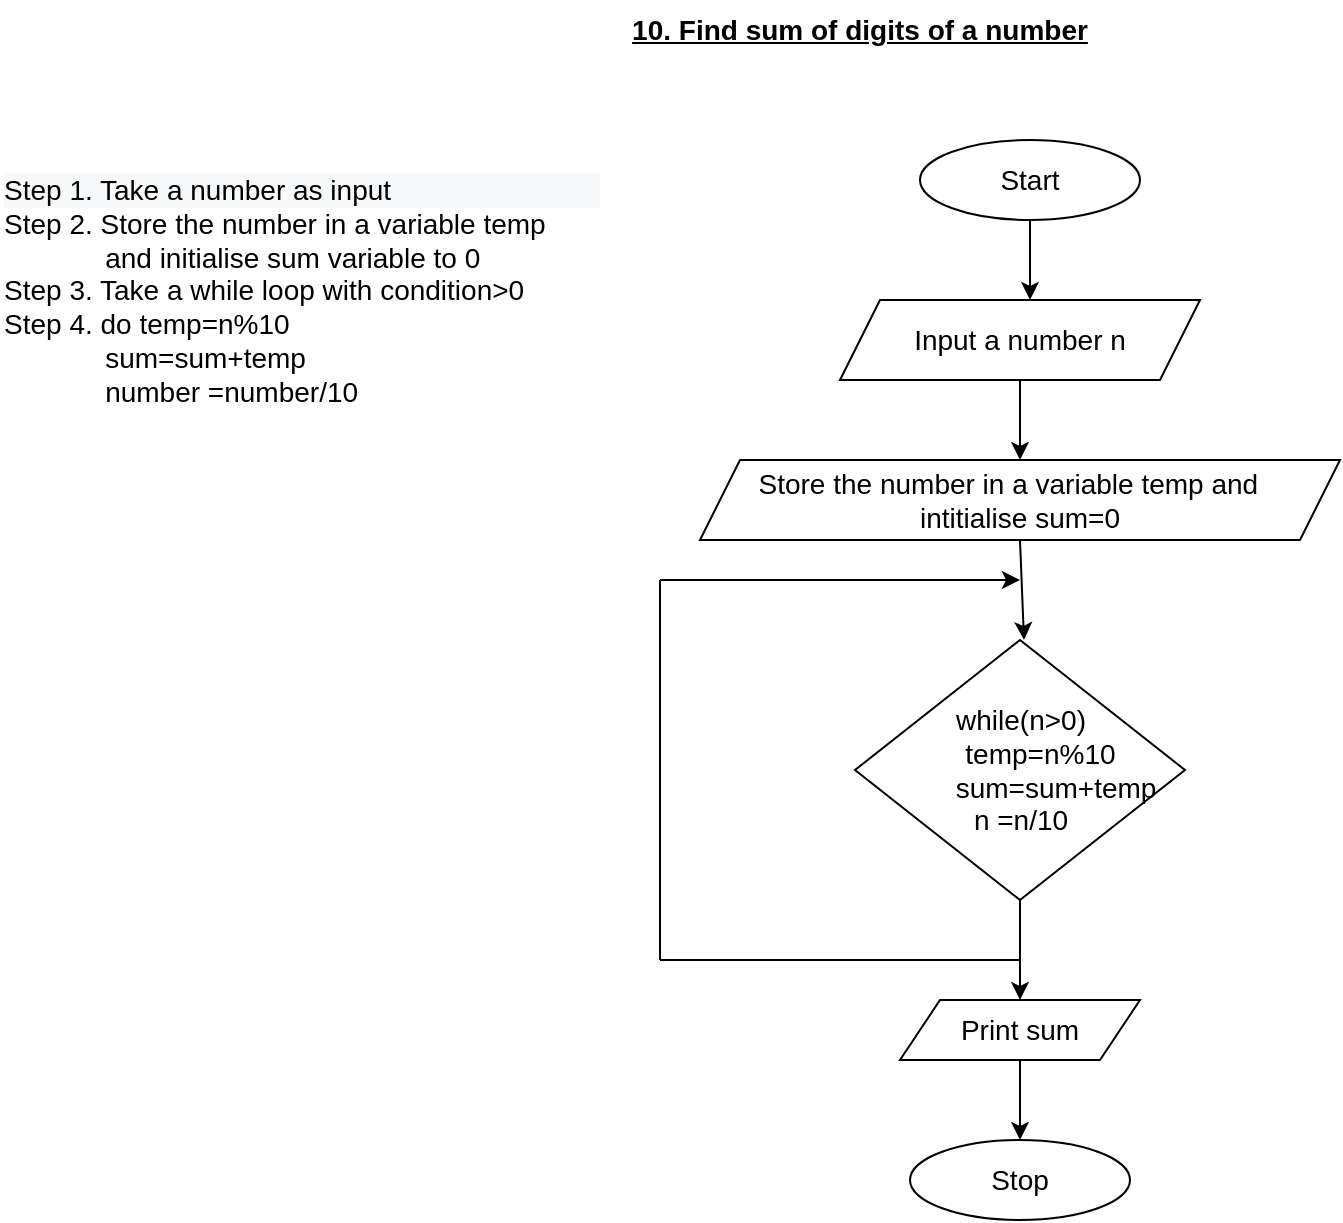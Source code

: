 <mxfile version="13.9.9" type="device"><diagram id="gRmbD-k3TXTvaKbhN8NF" name="Page-1"><mxGraphModel dx="1024" dy="584" grid="1" gridSize="10" guides="1" tooltips="1" connect="1" arrows="1" fold="1" page="1" pageScale="1" pageWidth="850" pageHeight="1100" math="0" shadow="0"><root><mxCell id="0"/><mxCell id="1" parent="0"/><mxCell id="pHwaeP0q6GTBowdAg4m6-1" value="&lt;font style=&quot;font-size: 14px&quot;&gt;Start&lt;/font&gt;" style="ellipse;whiteSpace=wrap;html=1;" parent="1" vertex="1"><mxGeometry x="490" y="80" width="110" height="40" as="geometry"/></mxCell><mxCell id="pHwaeP0q6GTBowdAg4m6-2" value="" style="endArrow=classic;html=1;exitX=0.5;exitY=1;exitDx=0;exitDy=0;" parent="1" source="pHwaeP0q6GTBowdAg4m6-1" edge="1"><mxGeometry width="50" height="50" relative="1" as="geometry"><mxPoint x="390" y="220" as="sourcePoint"/><mxPoint x="545" y="160" as="targetPoint"/></mxGeometry></mxCell><mxCell id="pHwaeP0q6GTBowdAg4m6-3" value="&lt;font style=&quot;font-size: 14px&quot;&gt;Input a number n&lt;/font&gt;" style="shape=parallelogram;perimeter=parallelogramPerimeter;whiteSpace=wrap;html=1;fixedSize=1;" parent="1" vertex="1"><mxGeometry x="450" y="160" width="180" height="40" as="geometry"/></mxCell><mxCell id="pHwaeP0q6GTBowdAg4m6-4" value="" style="endArrow=classic;html=1;exitX=0.5;exitY=1;exitDx=0;exitDy=0;" parent="1" source="pHwaeP0q6GTBowdAg4m6-3" target="pHwaeP0q6GTBowdAg4m6-5" edge="1"><mxGeometry width="50" height="50" relative="1" as="geometry"><mxPoint x="390" y="220" as="sourcePoint"/><mxPoint x="540" y="240" as="targetPoint"/></mxGeometry></mxCell><mxCell id="pHwaeP0q6GTBowdAg4m6-5" value="&lt;font style=&quot;font-size: 14px&quot;&gt;Store the number in a variable temp and&amp;nbsp; &amp;nbsp; intitialise sum=0&lt;/font&gt;" style="shape=parallelogram;perimeter=parallelogramPerimeter;whiteSpace=wrap;html=1;fixedSize=1;" parent="1" vertex="1"><mxGeometry x="380" y="240" width="320" height="40" as="geometry"/></mxCell><mxCell id="pHwaeP0q6GTBowdAg4m6-6" value="" style="endArrow=classic;html=1;exitX=0.5;exitY=1;exitDx=0;exitDy=0;" parent="1" source="pHwaeP0q6GTBowdAg4m6-5" edge="1"><mxGeometry width="50" height="50" relative="1" as="geometry"><mxPoint x="390" y="210" as="sourcePoint"/><mxPoint x="542" y="330" as="targetPoint"/></mxGeometry></mxCell><mxCell id="pHwaeP0q6GTBowdAg4m6-9" value="&lt;font style=&quot;font-size: 14px&quot;&gt;Stop&lt;/font&gt;" style="ellipse;whiteSpace=wrap;html=1;" parent="1" vertex="1"><mxGeometry x="485" y="580" width="110" height="40" as="geometry"/></mxCell><mxCell id="pHwaeP0q6GTBowdAg4m6-10" value="&lt;div style=&quot;color: rgb(0 , 0 , 0) ; font-family: &amp;#34;helvetica&amp;#34; ; font-size: 12px ; font-style: normal ; font-weight: 400 ; letter-spacing: normal ; text-indent: 0px ; text-transform: none ; word-spacing: 0px ; background-color: rgb(248 , 249 , 250) ; text-align: left&quot;&gt;&lt;span style=&quot;font-size: 14px&quot;&gt;Step 1. Take a number as input&lt;/span&gt;&lt;/div&gt;&lt;font style=&quot;color: rgb(0 , 0 , 0) ; font-family: &amp;#34;helvetica&amp;#34; ; font-style: normal ; font-weight: 400 ; letter-spacing: normal ; text-align: center ; text-indent: 0px ; text-transform: none ; word-spacing: 0px ; background-color: rgb(248 , 249 , 250) ; font-size: 14px&quot;&gt;&lt;div style=&quot;text-align: left&quot;&gt;&lt;span&gt;Step 2. Store the number in a variable temp&amp;nbsp; &amp;nbsp; &amp;nbsp; &amp;nbsp; &amp;nbsp; &amp;nbsp; &amp;nbsp; &amp;nbsp; &amp;nbsp; &amp;nbsp;and initialise sum variable to 0&lt;/span&gt;&lt;/div&gt;&lt;div style=&quot;text-align: left&quot;&gt;&lt;span&gt;Step 3. Take a while loop with condition&amp;gt;0&lt;/span&gt;&lt;/div&gt;&lt;div style=&quot;text-align: left&quot;&gt;&lt;span&gt;Step 4. do temp=n%10&lt;/span&gt;&lt;/div&gt;&lt;div style=&quot;text-align: left&quot;&gt;&lt;span&gt;&amp;nbsp; &amp;nbsp; &amp;nbsp; &amp;nbsp; &amp;nbsp; &amp;nbsp; &amp;nbsp;sum=sum+temp&lt;/span&gt;&lt;/div&gt;&lt;div style=&quot;text-align: left&quot;&gt;&lt;span&gt;&amp;nbsp; &amp;nbsp; &amp;nbsp; &amp;nbsp; &amp;nbsp; &amp;nbsp; &amp;nbsp;number =number/10&amp;nbsp;&lt;/span&gt;&lt;/div&gt;&lt;/font&gt;" style="text;whiteSpace=wrap;html=1;" parent="1" vertex="1"><mxGeometry x="30" y="90" width="300" height="140" as="geometry"/></mxCell><mxCell id="pHwaeP0q6GTBowdAg4m6-12" value="" style="endArrow=classic;html=1;" parent="1" edge="1"><mxGeometry width="50" height="50" relative="1" as="geometry"><mxPoint x="540" y="442" as="sourcePoint"/><mxPoint x="540" y="510" as="targetPoint"/></mxGeometry></mxCell><mxCell id="pHwaeP0q6GTBowdAg4m6-13" value="&lt;font style=&quot;font-size: 14px&quot;&gt;Print sum&lt;/font&gt;" style="shape=parallelogram;perimeter=parallelogramPerimeter;whiteSpace=wrap;html=1;fixedSize=1;" parent="1" vertex="1"><mxGeometry x="480" y="510" width="120" height="30" as="geometry"/></mxCell><mxCell id="pHwaeP0q6GTBowdAg4m6-14" value="" style="endArrow=classic;html=1;exitX=0.5;exitY=1;exitDx=0;exitDy=0;entryX=0.5;entryY=0;entryDx=0;entryDy=0;" parent="1" source="pHwaeP0q6GTBowdAg4m6-13" target="pHwaeP0q6GTBowdAg4m6-9" edge="1"><mxGeometry width="50" height="50" relative="1" as="geometry"><mxPoint x="400" y="420" as="sourcePoint"/><mxPoint x="450" y="370" as="targetPoint"/></mxGeometry></mxCell><mxCell id="pHwaeP0q6GTBowdAg4m6-15" value="" style="endArrow=none;html=1;" parent="1" edge="1"><mxGeometry width="50" height="50" relative="1" as="geometry"><mxPoint x="540" y="490" as="sourcePoint"/><mxPoint x="360" y="490" as="targetPoint"/></mxGeometry></mxCell><mxCell id="pHwaeP0q6GTBowdAg4m6-16" value="" style="endArrow=none;html=1;" parent="1" edge="1"><mxGeometry width="50" height="50" relative="1" as="geometry"><mxPoint x="360" y="490" as="sourcePoint"/><mxPoint x="360" y="300" as="targetPoint"/></mxGeometry></mxCell><mxCell id="pHwaeP0q6GTBowdAg4m6-17" value="" style="endArrow=classic;html=1;" parent="1" edge="1"><mxGeometry width="50" height="50" relative="1" as="geometry"><mxPoint x="360" y="300" as="sourcePoint"/><mxPoint x="540" y="300" as="targetPoint"/></mxGeometry></mxCell><mxCell id="pHwaeP0q6GTBowdAg4m6-18" value="&lt;font style=&quot;font-size: 14px&quot;&gt;&lt;b&gt;&lt;u&gt;10. Find sum of digits of a number&lt;/u&gt;&lt;/b&gt;&lt;/font&gt;" style="text;html=1;strokeColor=none;fillColor=none;align=center;verticalAlign=middle;whiteSpace=wrap;rounded=0;" parent="1" vertex="1"><mxGeometry x="280" y="10" width="360" height="30" as="geometry"/></mxCell><mxCell id="CGfh3vVi6e1i8n5RZBbx-1" value="&lt;span style=&quot;font-size: 14px&quot;&gt;while(n&amp;gt;0)&lt;/span&gt;&lt;br style=&quot;font-size: 14px&quot;&gt;&lt;span style=&quot;font-size: 14px&quot;&gt;&amp;nbsp; &amp;nbsp; &amp;nbsp;temp=n%10&lt;/span&gt;&lt;br style=&quot;font-size: 14px&quot;&gt;&lt;span style=&quot;font-size: 14px&quot;&gt;&amp;nbsp; &amp;nbsp; &amp;nbsp; &amp;nbsp; &amp;nbsp; &amp;nbsp;sum=sum+temp&amp;nbsp;&amp;nbsp;&lt;br&gt;&lt;/span&gt;&lt;span style=&quot;font-size: 14px&quot;&gt;n =n/10&lt;/span&gt;" style="rhombus;whiteSpace=wrap;html=1;align=center;" vertex="1" parent="1"><mxGeometry x="457.5" y="330" width="165" height="130" as="geometry"/></mxCell></root></mxGraphModel></diagram></mxfile>
